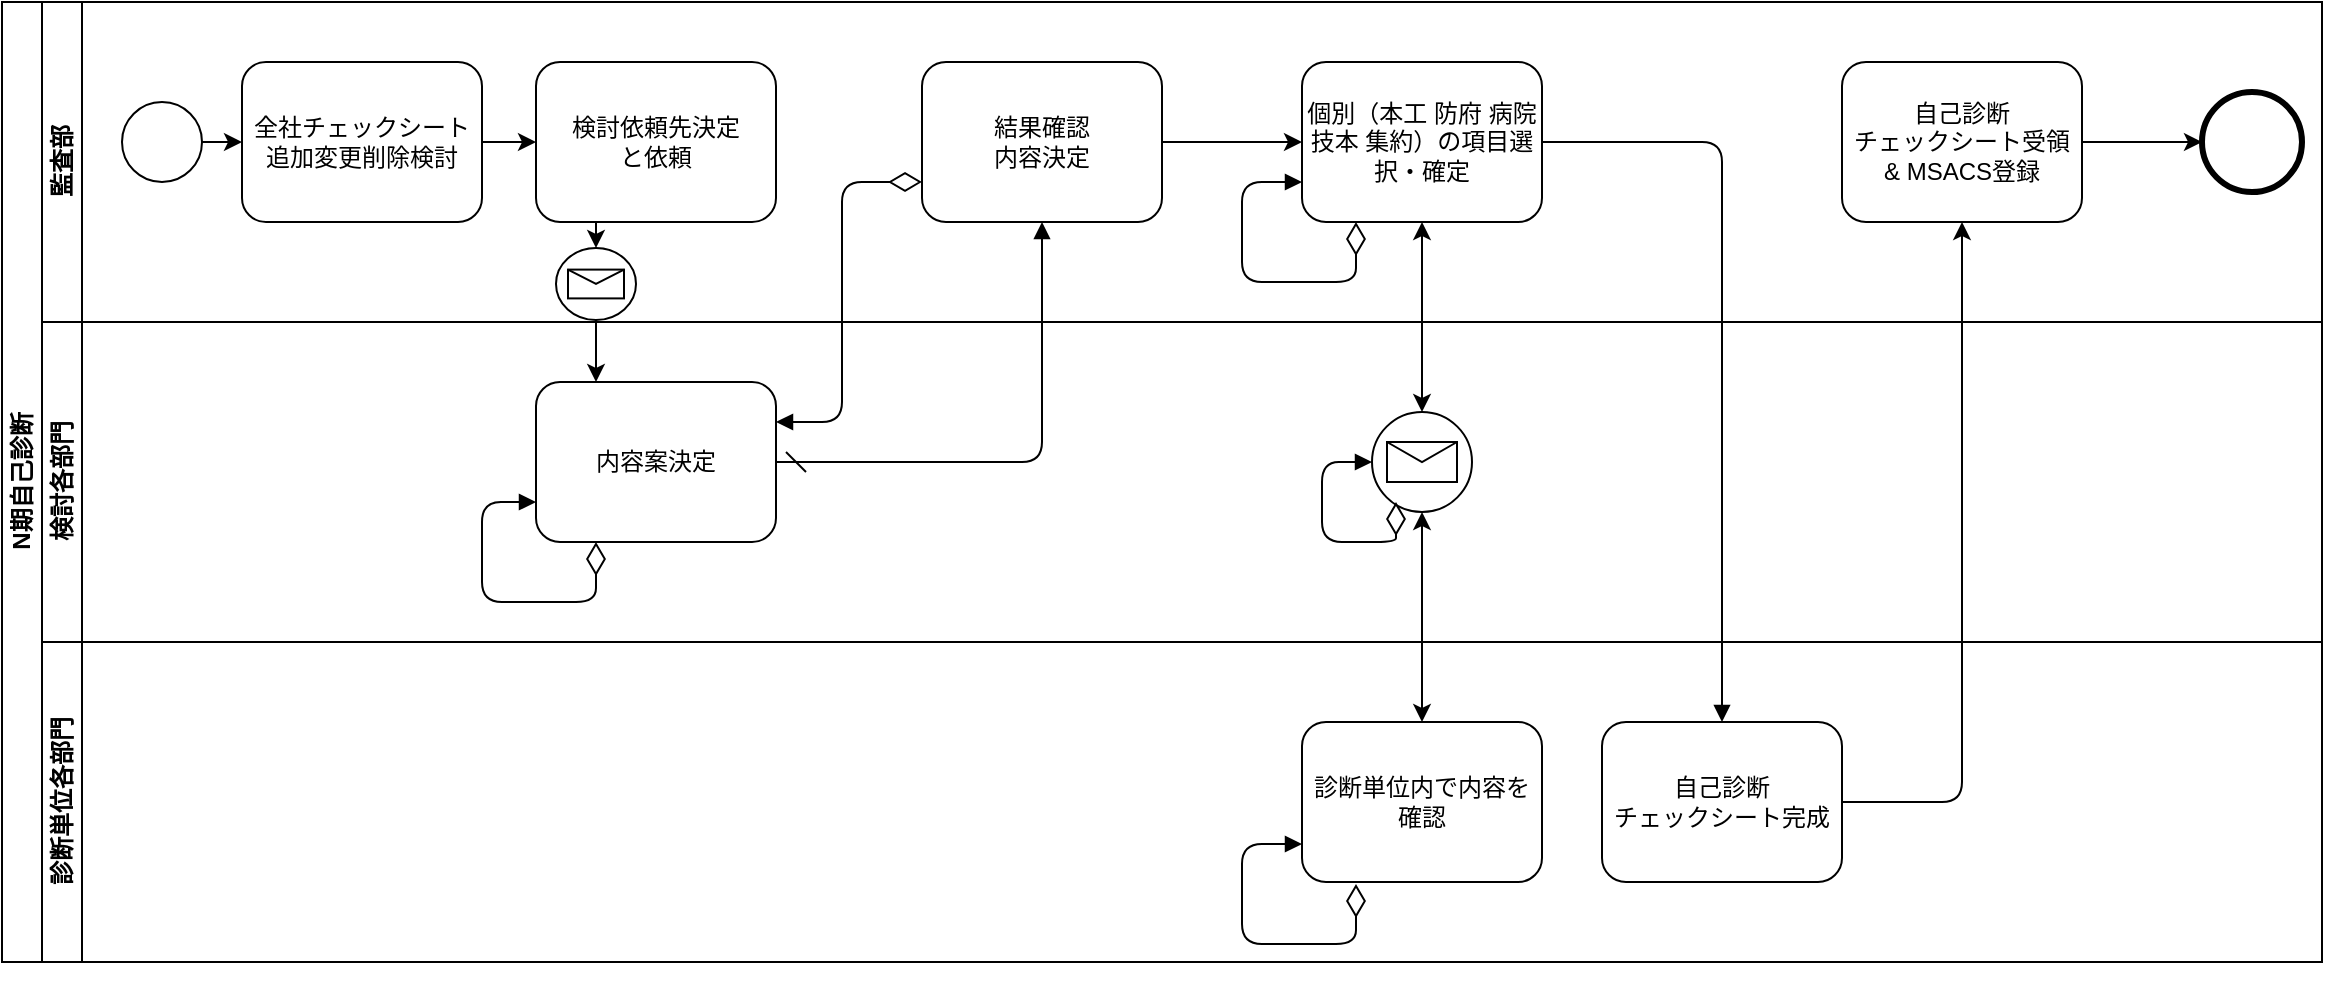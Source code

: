 <mxfile version="13.6.2" type="github">
  <diagram id="prtHgNgQTEPvFCAcTncT" name="Page-1">
    <mxGraphModel dx="1395" dy="935" grid="1" gridSize="10" guides="1" tooltips="1" connect="1" arrows="1" fold="1" page="1" pageScale="1" pageWidth="1169" pageHeight="827" math="0" shadow="0">
      <root>
        <mxCell id="0" />
        <mxCell id="1" parent="0" />
        <mxCell id="dNxyNK7c78bLwvsdeMH5-22" value="診断単位各部門" style="swimlane;html=1;startSize=20;horizontal=0;rounded=0;" parent="1" vertex="1">
          <mxGeometry x="20" y="440" width="1140" height="160" as="geometry" />
        </mxCell>
        <mxCell id="fLh4m_JT4PHfjXe0jONh-24" value="診断単位内で内容を確認" style="shape=ext;html=1;whiteSpace=wrap;rounded=1;" vertex="1" parent="dNxyNK7c78bLwvsdeMH5-22">
          <mxGeometry x="630" y="40" width="120" height="80" as="geometry" />
        </mxCell>
        <mxCell id="fLh4m_JT4PHfjXe0jONh-32" value="" style="startArrow=diamondThin;startFill=0;startSize=14;endArrow=block;endFill=1;endSize=6;html=1;exitX=0.225;exitY=1;exitDx=0;exitDy=0;entryX=0;entryY=0.75;entryDx=0;entryDy=0;exitPerimeter=0;rounded=1;" edge="1" parent="dNxyNK7c78bLwvsdeMH5-22">
          <mxGeometry width="100" relative="1" as="geometry">
            <mxPoint x="657" y="121" as="sourcePoint" />
            <mxPoint x="630" y="101" as="targetPoint" />
            <Array as="points">
              <mxPoint x="657" y="151" />
              <mxPoint x="600" y="151" />
              <mxPoint x="600" y="101" />
            </Array>
          </mxGeometry>
        </mxCell>
        <mxCell id="fLh4m_JT4PHfjXe0jONh-34" value="自己診断&lt;br&gt;チェックシート完成" style="shape=ext;html=1;whiteSpace=wrap;rounded=1;" vertex="1" parent="dNxyNK7c78bLwvsdeMH5-22">
          <mxGeometry x="780" y="40" width="120" height="80" as="geometry" />
        </mxCell>
        <mxCell id="dNxyNK7c78bLwvsdeMH5-21" value="検討各部門" style="swimlane;html=1;startSize=20;horizontal=0;rounded=0;" parent="1" vertex="1">
          <mxGeometry x="20" y="280" width="1140" height="160" as="geometry">
            <mxRectangle x="20" y="120" width="430" height="20" as="alternateBounds" />
          </mxGeometry>
        </mxCell>
        <mxCell id="fLh4m_JT4PHfjXe0jONh-2" value="" style="shape=mxgraph.bpmn.shape;html=1;verticalLabelPosition=bottom;verticalAlign=top;align=center;perimeter=ellipsePerimeter;outlineConnect=0;outline=standard;symbol=message;rounded=1;" vertex="1" parent="dNxyNK7c78bLwvsdeMH5-21">
          <mxGeometry x="257" y="-37" width="40" height="36" as="geometry" />
        </mxCell>
        <mxCell id="fLh4m_JT4PHfjXe0jONh-4" value="" style="edgeStyle=orthogonalEdgeStyle;orthogonalLoop=1;jettySize=auto;html=1;exitX=0.5;exitY=1;exitDx=0;exitDy=0;entryX=0.25;entryY=0;entryDx=0;entryDy=0;curved=1;" edge="1" parent="dNxyNK7c78bLwvsdeMH5-21" source="fLh4m_JT4PHfjXe0jONh-2" target="fLh4m_JT4PHfjXe0jONh-17">
          <mxGeometry relative="1" as="geometry">
            <mxPoint x="270" y="20" as="targetPoint" />
            <mxPoint x="265" y="-60" as="sourcePoint" />
          </mxGeometry>
        </mxCell>
        <mxCell id="fLh4m_JT4PHfjXe0jONh-5" value="" style="startArrow=diamondThin;startFill=0;startSize=14;endArrow=block;endFill=1;endSize=6;html=1;entryX=0;entryY=0.75;entryDx=0;entryDy=0;exitX=0.25;exitY=1;exitDx=0;exitDy=0;rounded=1;" edge="1" parent="dNxyNK7c78bLwvsdeMH5-21" source="fLh4m_JT4PHfjXe0jONh-17" target="fLh4m_JT4PHfjXe0jONh-17">
          <mxGeometry width="100" relative="1" as="geometry">
            <mxPoint x="270" y="134" as="sourcePoint" />
            <mxPoint x="215" y="94" as="targetPoint" />
            <Array as="points">
              <mxPoint x="277" y="140" />
              <mxPoint x="220" y="140" />
              <mxPoint x="220" y="90" />
            </Array>
          </mxGeometry>
        </mxCell>
        <mxCell id="fLh4m_JT4PHfjXe0jONh-17" value="内容案決定" style="shape=ext;html=1;whiteSpace=wrap;rounded=1;" vertex="1" parent="dNxyNK7c78bLwvsdeMH5-21">
          <mxGeometry x="247" y="30" width="120" height="80" as="geometry" />
        </mxCell>
        <mxCell id="fLh4m_JT4PHfjXe0jONh-26" value="" style="shape=mxgraph.bpmn.shape;html=1;verticalLabelPosition=bottom;verticalAlign=top;align=center;perimeter=ellipsePerimeter;outlineConnect=0;outline=standard;symbol=message;rounded=1;" vertex="1" parent="dNxyNK7c78bLwvsdeMH5-21">
          <mxGeometry x="665" y="45" width="50" height="50" as="geometry" />
        </mxCell>
        <mxCell id="fLh4m_JT4PHfjXe0jONh-33" value="" style="startArrow=diamondThin;startFill=0;startSize=14;endArrow=block;endFill=1;endSize=6;html=1;exitX=0.225;exitY=1;exitDx=0;exitDy=0;entryX=0;entryY=0.5;entryDx=0;entryDy=0;exitPerimeter=0;" edge="1" parent="dNxyNK7c78bLwvsdeMH5-21" target="fLh4m_JT4PHfjXe0jONh-26">
          <mxGeometry width="100" relative="1" as="geometry">
            <mxPoint x="677" y="90" as="sourcePoint" />
            <mxPoint x="650" y="70" as="targetPoint" />
            <Array as="points">
              <mxPoint x="677" y="110" />
              <mxPoint x="640" y="110" />
              <mxPoint x="640" y="70" />
            </Array>
          </mxGeometry>
        </mxCell>
        <mxCell id="dNxyNK7c78bLwvsdeMH5-20" value="監査部" style="swimlane;html=1;startSize=20;horizontal=0;rounded=0;" parent="1" vertex="1">
          <mxGeometry x="20" y="120" width="1140" height="160" as="geometry" />
        </mxCell>
        <mxCell id="fLh4m_JT4PHfjXe0jONh-11" value="全社チェックシート&lt;br&gt;追加変更削除検討" style="shape=ext;html=1;whiteSpace=wrap;rounded=1;" vertex="1" parent="dNxyNK7c78bLwvsdeMH5-20">
          <mxGeometry x="100" y="30" width="120" height="80" as="geometry" />
        </mxCell>
        <mxCell id="dNxyNK7c78bLwvsdeMH5-25" value="" style="edgeStyle=orthogonalEdgeStyle;orthogonalLoop=1;jettySize=auto;html=1;entryX=0;entryY=0.5;entryDx=0;entryDy=0;curved=1;" parent="dNxyNK7c78bLwvsdeMH5-20" source="dNxyNK7c78bLwvsdeMH5-23" target="fLh4m_JT4PHfjXe0jONh-11" edge="1">
          <mxGeometry relative="1" as="geometry">
            <mxPoint x="100" y="60" as="targetPoint" />
          </mxGeometry>
        </mxCell>
        <mxCell id="dNxyNK7c78bLwvsdeMH5-23" value="" style="ellipse;whiteSpace=wrap;html=1;rounded=1;" parent="dNxyNK7c78bLwvsdeMH5-20" vertex="1">
          <mxGeometry x="40" y="50" width="40" height="40" as="geometry" />
        </mxCell>
        <mxCell id="z0tVsyZwGD2qj3RXa2De-7" value="" style="endArrow=classic;html=1;exitX=1;exitY=0.5;exitDx=0;exitDy=0;entryX=0;entryY=0.5;entryDx=0;entryDy=0;curved=1;" parent="dNxyNK7c78bLwvsdeMH5-20" source="fLh4m_JT4PHfjXe0jONh-11" target="fLh4m_JT4PHfjXe0jONh-15" edge="1">
          <mxGeometry width="50" height="50" relative="1" as="geometry">
            <mxPoint x="180" y="60" as="sourcePoint" />
            <mxPoint x="230" y="20" as="targetPoint" />
          </mxGeometry>
        </mxCell>
        <mxCell id="fLh4m_JT4PHfjXe0jONh-13" value="結果確認&lt;br&gt;内容決定" style="shape=ext;html=1;whiteSpace=wrap;rounded=1;" vertex="1" parent="dNxyNK7c78bLwvsdeMH5-20">
          <mxGeometry x="440" y="30" width="120" height="80" as="geometry" />
        </mxCell>
        <mxCell id="fLh4m_JT4PHfjXe0jONh-15" value="検討依頼先決定&lt;br&gt;と依頼" style="shape=ext;html=1;whiteSpace=wrap;rounded=1;" vertex="1" parent="dNxyNK7c78bLwvsdeMH5-20">
          <mxGeometry x="247" y="30" width="120" height="80" as="geometry" />
        </mxCell>
        <mxCell id="fLh4m_JT4PHfjXe0jONh-44" style="edgeStyle=orthogonalEdgeStyle;sketch=0;orthogonalLoop=1;jettySize=auto;html=1;exitX=1;exitY=0.5;exitDx=0;exitDy=0;" edge="1" parent="dNxyNK7c78bLwvsdeMH5-20" source="fLh4m_JT4PHfjXe0jONh-39" target="fLh4m_JT4PHfjXe0jONh-43">
          <mxGeometry relative="1" as="geometry" />
        </mxCell>
        <mxCell id="fLh4m_JT4PHfjXe0jONh-39" value="自己診断&lt;br&gt;チェックシート受領 &amp;amp; MSACS登録" style="shape=ext;html=1;whiteSpace=wrap;rounded=1;" vertex="1" parent="dNxyNK7c78bLwvsdeMH5-20">
          <mxGeometry x="900" y="30" width="120" height="80" as="geometry" />
        </mxCell>
        <mxCell id="fLh4m_JT4PHfjXe0jONh-43" value="" style="shape=mxgraph.bpmn.shape;html=1;verticalLabelPosition=bottom;labelBackgroundColor=#ffffff;verticalAlign=top;align=center;perimeter=ellipsePerimeter;outlineConnect=0;outline=end;symbol=general;sketch=0;rounded=1;" vertex="1" parent="dNxyNK7c78bLwvsdeMH5-20">
          <mxGeometry x="1080" y="45" width="50" height="50" as="geometry" />
        </mxCell>
        <mxCell id="fLh4m_JT4PHfjXe0jONh-3" value="" style="edgeStyle=orthogonalEdgeStyle;orthogonalLoop=1;jettySize=auto;html=1;entryX=0.5;entryY=0;entryDx=0;entryDy=0;exitX=0.25;exitY=1;exitDx=0;exitDy=0;curved=1;" edge="1" parent="1" source="fLh4m_JT4PHfjXe0jONh-15" target="fLh4m_JT4PHfjXe0jONh-2">
          <mxGeometry relative="1" as="geometry">
            <mxPoint x="280" y="220" as="targetPoint" />
            <mxPoint x="275" y="210" as="sourcePoint" />
          </mxGeometry>
        </mxCell>
        <mxCell id="dNxyNK7c78bLwvsdeMH5-19" value="N期自己診断" style="swimlane;html=1;childLayout=stackLayout;resizeParent=1;resizeParentMax=0;horizontal=0;startSize=20;horizontalStack=0;rounded=0;" parent="1" vertex="1">
          <mxGeometry y="120" width="1160" height="480" as="geometry" />
        </mxCell>
        <mxCell id="fLh4m_JT4PHfjXe0jONh-6" value="" style="startArrow=dash;startSize=8;endArrow=block;endFill=1;endSize=6;html=1;exitX=1;exitY=0.5;exitDx=0;exitDy=0;entryX=0.5;entryY=1;entryDx=0;entryDy=0;rounded=1;" edge="1" parent="1" source="fLh4m_JT4PHfjXe0jONh-17" target="fLh4m_JT4PHfjXe0jONh-13">
          <mxGeometry width="100" relative="1" as="geometry">
            <mxPoint x="429" y="350" as="sourcePoint" />
            <mxPoint x="462" y="210" as="targetPoint" />
            <Array as="points">
              <mxPoint x="520" y="350" />
            </Array>
          </mxGeometry>
        </mxCell>
        <mxCell id="fLh4m_JT4PHfjXe0jONh-20" value="" style="startArrow=diamondThin;startFill=0;startSize=14;endArrow=block;endFill=1;endSize=6;html=1;entryX=1;entryY=0.25;entryDx=0;entryDy=0;exitX=0;exitY=0.75;exitDx=0;exitDy=0;rounded=1;" edge="1" parent="1" source="fLh4m_JT4PHfjXe0jONh-13" target="fLh4m_JT4PHfjXe0jONh-17">
          <mxGeometry width="100" relative="1" as="geometry">
            <mxPoint x="457" y="290" as="sourcePoint" />
            <mxPoint x="427" y="270" as="targetPoint" />
            <Array as="points">
              <mxPoint x="420" y="210" />
              <mxPoint x="420" y="330" />
            </Array>
          </mxGeometry>
        </mxCell>
        <mxCell id="fLh4m_JT4PHfjXe0jONh-25" value="" style="edgeStyle=orthogonalEdgeStyle;orthogonalLoop=1;jettySize=auto;html=1;exitX=0.5;exitY=1;exitDx=0;exitDy=0;startArrow=classic;startFill=1;curved=1;" edge="1" parent="1" source="fLh4m_JT4PHfjXe0jONh-26" target="fLh4m_JT4PHfjXe0jONh-24">
          <mxGeometry relative="1" as="geometry" />
        </mxCell>
        <mxCell id="fLh4m_JT4PHfjXe0jONh-21" value="個別（本工 防府 病院 技本 集約）の項目選択・確定" style="shape=ext;html=1;whiteSpace=wrap;rounded=1;" vertex="1" parent="1">
          <mxGeometry x="650" y="150" width="120" height="80" as="geometry" />
        </mxCell>
        <mxCell id="fLh4m_JT4PHfjXe0jONh-22" value="" style="edgeStyle=orthogonalEdgeStyle;orthogonalLoop=1;jettySize=auto;html=1;curved=1;" edge="1" parent="1" source="fLh4m_JT4PHfjXe0jONh-13" target="fLh4m_JT4PHfjXe0jONh-21">
          <mxGeometry relative="1" as="geometry" />
        </mxCell>
        <mxCell id="fLh4m_JT4PHfjXe0jONh-23" value="" style="startArrow=diamondThin;startFill=0;startSize=14;endArrow=block;endFill=1;endSize=6;html=1;exitX=0.225;exitY=1;exitDx=0;exitDy=0;entryX=0;entryY=0.75;entryDx=0;entryDy=0;exitPerimeter=0;rounded=1;" edge="1" parent="1" source="fLh4m_JT4PHfjXe0jONh-21" target="fLh4m_JT4PHfjXe0jONh-21">
          <mxGeometry width="100" relative="1" as="geometry">
            <mxPoint x="677" y="230" as="sourcePoint" />
            <mxPoint x="647" y="210" as="targetPoint" />
            <Array as="points">
              <mxPoint x="677" y="260" />
              <mxPoint x="620" y="260" />
              <mxPoint x="620" y="210" />
            </Array>
          </mxGeometry>
        </mxCell>
        <mxCell id="fLh4m_JT4PHfjXe0jONh-27" value="" style="edgeStyle=orthogonalEdgeStyle;orthogonalLoop=1;jettySize=auto;html=1;entryX=0.5;entryY=0;entryDx=0;entryDy=0;startArrow=classic;startFill=1;curved=1;" edge="1" parent="1" source="fLh4m_JT4PHfjXe0jONh-21" target="fLh4m_JT4PHfjXe0jONh-26">
          <mxGeometry relative="1" as="geometry">
            <mxPoint x="710" y="230" as="sourcePoint" />
            <mxPoint x="710" y="480" as="targetPoint" />
          </mxGeometry>
        </mxCell>
        <mxCell id="fLh4m_JT4PHfjXe0jONh-36" value="" style="startArrow=none;startSize=8;endArrow=block;endFill=1;endSize=6;html=1;exitX=1;exitY=0.5;exitDx=0;exitDy=0;entryX=0.5;entryY=0;entryDx=0;entryDy=0;startFill=0;" edge="1" parent="1" source="fLh4m_JT4PHfjXe0jONh-21" target="fLh4m_JT4PHfjXe0jONh-34">
          <mxGeometry width="100" relative="1" as="geometry">
            <mxPoint x="397" y="360" as="sourcePoint" />
            <mxPoint x="710" y="420" as="targetPoint" />
            <Array as="points">
              <mxPoint x="860" y="190" />
            </Array>
          </mxGeometry>
        </mxCell>
        <mxCell id="fLh4m_JT4PHfjXe0jONh-40" value="" style="edgeStyle=orthogonalEdgeStyle;sketch=0;orthogonalLoop=1;jettySize=auto;html=1;exitX=1;exitY=0.5;exitDx=0;exitDy=0;" edge="1" parent="1" source="fLh4m_JT4PHfjXe0jONh-34" target="fLh4m_JT4PHfjXe0jONh-39">
          <mxGeometry relative="1" as="geometry" />
        </mxCell>
      </root>
    </mxGraphModel>
  </diagram>
</mxfile>
